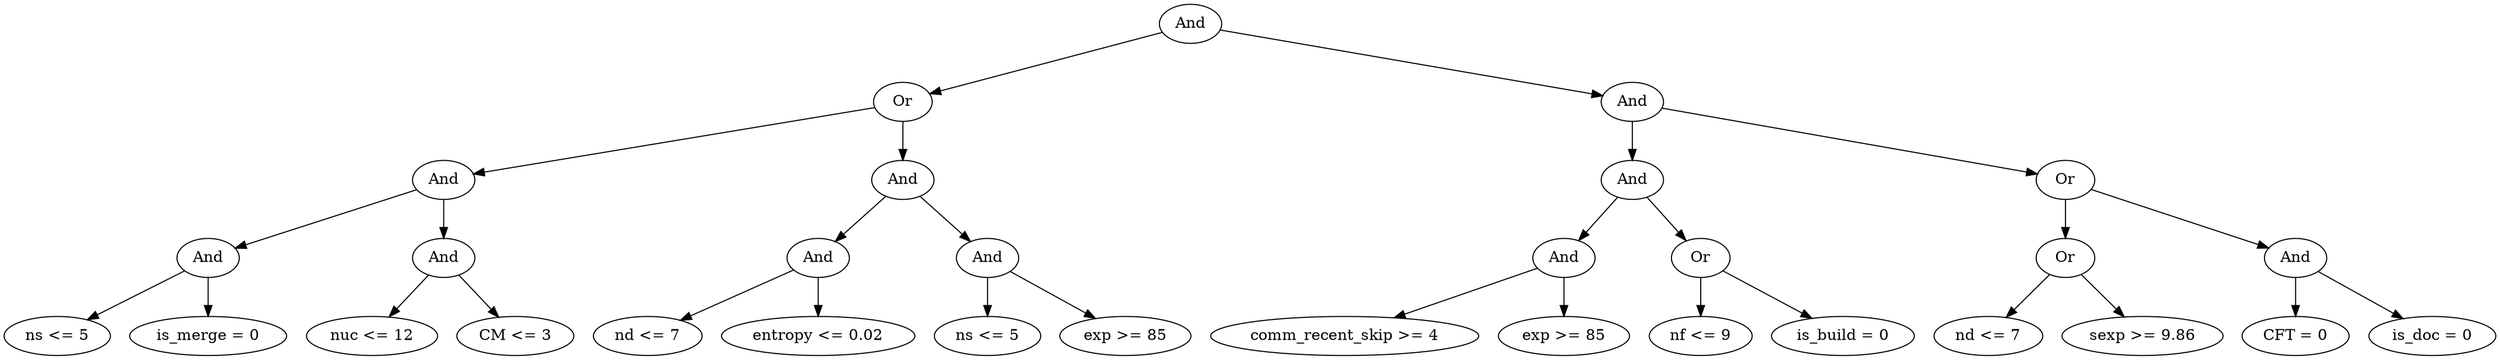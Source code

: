 digraph G {
	graph [bb="0,0,1910,324",
		dpi=78
	];
	node [label="\N"];
	1	 [height=0.5,
		label=And,
		pos="961,306",
		width=0.75];
	2	 [height=0.5,
		label=Or,
		pos="684,234",
		width=0.75];
	1 -> 2	 [pos="e,708.81,241.27 935.93,298.66 886.28,286.12 775.37,258.09 718.73,243.78"];
	3	 [height=0.5,
		label=And,
		pos="1238,234",
		width=0.75];
	1 -> 3	 [pos="e,1213.2,241.27 986.07,298.66 1035.7,286.12 1146.6,258.09 1203.3,243.78"];
	4	 [height=0.5,
		label=And,
		pos="334,162",
		width=0.75];
	2 -> 4	 [pos="e,359.83,168.17 658.54,227.91 597.2,215.64 441.02,184.4 370.06,170.21"];
	5	 [height=0.5,
		label=And,
		pos="684,162",
		width=0.75];
	2 -> 5	 [pos="e,684,180.1 684,215.7 684,207.98 684,198.71 684,190.11"];
	8	 [height=0.5,
		label=And,
		pos="154,90",
		width=0.75];
	4 -> 8	 [pos="e,176.89,99.904 311.2,152.13 279.64,139.86 222.46,117.62 186.45,103.62"];
	9	 [height=0.5,
		label=And,
		pos="334,90",
		width=0.75];
	4 -> 9	 [pos="e,334,108.1 334,143.7 334,135.98 334,126.71 334,118.11"];
	16	 [height=0.5,
		label="ns <= 5",
		pos="38.997,18",
		width=1.0832];
	8 -> 16	 [pos="e,61.873,32.925 134.75,77.284 117.26,66.638 91.129,50.733 70.582,38.226"];
	17	 [height=0.5,
		label="is_merge = 0",
		pos="154,18",
		width=1.6068];
	8 -> 17	 [pos="e,154,36.104 154,71.697 154,63.983 154,54.712 154,46.112"];
	18	 [height=0.5,
		label="nuc <= 12",
		pos="278,18",
		width=1.336];
	9 -> 18	 [pos="e,291.3,35.628 321.85,73.811 314.81,65.015 305.78,53.73 297.75,43.688"];
	19	 [height=0.5,
		label="CM <= 3",
		pos="389,18",
		width=1.2457];
	9 -> 19	 [pos="e,375.93,35.628 345.93,73.811 352.84,65.015 361.71,53.73 369.6,43.688"];
	10	 [height=0.5,
		label=And,
		pos="620,90",
		width=0.75];
	5 -> 10	 [pos="e,633.55,105.82 670.42,146.15 661.68,136.6 650.16,123.99 640.34,113.25"];
	11	 [height=0.5,
		label=And,
		pos="747,90",
		width=0.75];
	5 -> 11	 [pos="e,733.66,105.82 697.36,146.15 705.88,136.69 717.08,124.24 726.69,113.56"];
	20	 [height=0.5,
		label="nd <= 7",
		pos="492,18",
		width=1.1193];
	10 -> 20	 [pos="e,516.56,32.435 599.71,77.908 579.8,67.018 549.07,50.211 525.52,37.333"];
	21	 [height=0.5,
		label="entropy <= 0.02",
		pos="620,18",
		width=1.9318];
	10 -> 21	 [pos="e,620,36.104 620,71.697 620,63.983 620,54.712 620,46.112"];
	22	 [height=0.5,
		label="ns <= 5",
		pos="747,18",
		width=1.0832];
	11 -> 22	 [pos="e,747,36.104 747,71.697 747,63.983 747,54.712 747,46.112"];
	23	 [height=0.5,
		label="exp >= 85",
		pos="852,18",
		width=1.336];
	11 -> 23	 [pos="e,829.37,34.085 765.77,76.485 781.08,66.279 803.02,51.65 820.94,39.703"];
	6	 [height=0.5,
		label=And,
		pos="1238,162",
		width=0.75];
	3 -> 6	 [pos="e,1238,180.1 1238,215.7 1238,207.98 1238,198.71 1238,190.11"];
	7	 [height=0.5,
		label=Or,
		pos="1570,162",
		width=0.75];
	3 -> 7	 [pos="e,1544.4,168.39 1263.5,227.62 1322.2,215.26 1466.8,184.76 1534.3,170.53"];
	12	 [height=0.5,
		label=And,
		pos="1186,90",
		width=0.75];
	6 -> 12	 [pos="e,1197.5,106.49 1226.5,145.46 1219.7,136.4 1211.1,124.79 1203.5,114.61"];
	13	 [height=0.5,
		label=Or,
		pos="1290,90",
		width=0.75];
	6 -> 13	 [pos="e,1278.5,106.49 1249.5,145.46 1256.3,136.4 1264.9,124.79 1272.5,114.61"];
	24	 [height=0.5,
		label="comm_recent_skip >= 4",
		pos="1019,18",
		width=2.7984];
	12 -> 24	 [pos="e,1056.6,34.776 1163.8,79.705 1139.1,69.324 1098.2,52.22 1066.3,38.808"];
	25	 [height=0.5,
		label="exp >= 85",
		pos="1186,18",
		width=1.336];
	12 -> 25	 [pos="e,1186,36.104 1186,71.697 1186,63.983 1186,54.712 1186,46.112"];
	26	 [height=0.5,
		label="nf <= 9",
		pos="1290,18",
		width=1.0652];
	13 -> 26	 [pos="e,1290,36.104 1290,71.697 1290,63.983 1290,54.712 1290,46.112"];
	27	 [height=0.5,
		label="is_build = 0",
		pos="1400,18",
		width=1.4985];
	13 -> 27	 [pos="e,1376.1,34.227 1309.2,76.807 1325.2,66.595 1348.5,51.794 1367.4,39.726"];
	14	 [height=0.5,
		label=Or,
		pos="1570,90",
		width=0.75];
	7 -> 14	 [pos="e,1570,108.1 1570,143.7 1570,135.98 1570,126.71 1570,118.11"];
	15	 [height=0.5,
		label=And,
		pos="1749,90",
		width=0.75];
	7 -> 15	 [pos="e,1726.2,99.904 1592.7,152.13 1624.1,139.86 1680.9,117.62 1716.7,103.62"];
	28	 [height=0.5,
		label="nd <= 7",
		pos="1512,18",
		width=1.1193];
	14 -> 28	 [pos="e,1525.4,35.134 1557.4,73.811 1549.9,64.8 1540.3,53.177 1531.8,42.955"];
	29	 [height=0.5,
		label="sexp >= 9.86",
		pos="1629,18",
		width=1.6429];
	14 -> 29	 [pos="e,1615,35.628 1582.8,73.811 1590.3,64.927 1599.9,53.504 1608.4,43.388"];
	30	 [height=0.5,
		label="CFT = 0",
		pos="1749,18",
		width=1.1916];
	15 -> 30	 [pos="e,1749,36.104 1749,71.697 1749,63.983 1749,54.712 1749,46.112"];
	31	 [height=0.5,
		label="is_doc = 0",
		pos="1860,18",
		width=1.3902];
	15 -> 31	 [pos="e,1836.1,34.044 1768.1,76.967 1784.4,66.661 1808.3,51.601 1827.6,39.414"];
}

